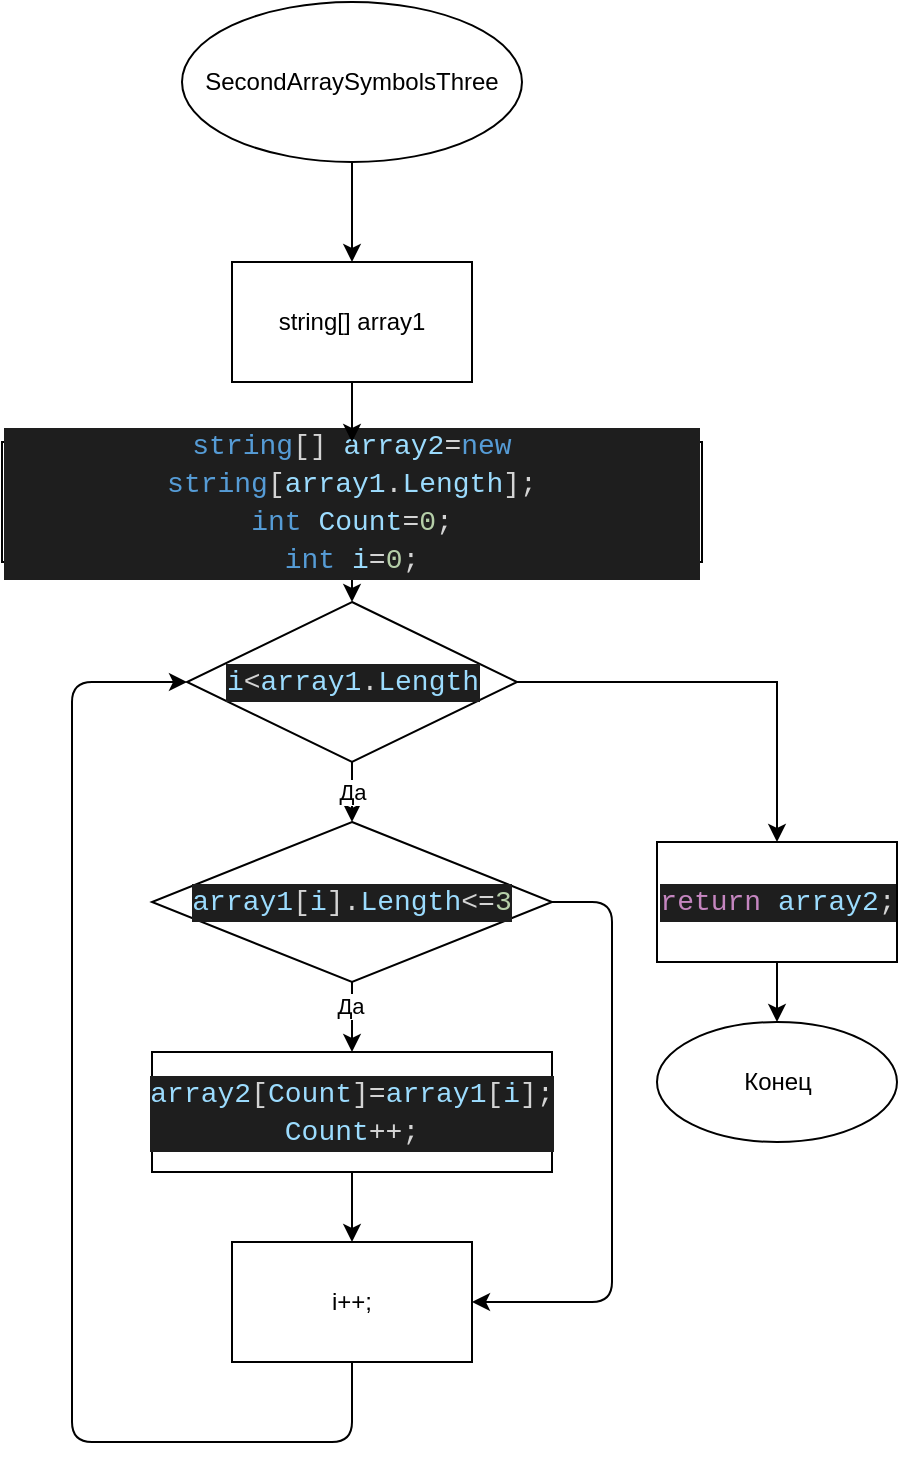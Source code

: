 <mxfile version="19.0.3" type="device"><diagram id="EOfCW6y4dp-Qstsl7CoB" name="Страница 1"><mxGraphModel dx="1102" dy="865" grid="1" gridSize="10" guides="1" tooltips="1" connect="1" arrows="1" fold="1" page="1" pageScale="1" pageWidth="827" pageHeight="1169" math="0" shadow="0"><root><mxCell id="0"/><mxCell id="1" parent="0"/><mxCell id="6" value="" style="edgeStyle=none;html=1;" parent="1" source="2" target="5" edge="1"><mxGeometry relative="1" as="geometry"/></mxCell><mxCell id="2" value="&lt;div style=&quot;background-color: rgb(30 , 30 , 30) ; font-family: &amp;#34;consolas&amp;#34; , &amp;#34;courier new&amp;#34; , monospace ; font-size: 14px ; line-height: 19px&quot;&gt;&lt;div style=&quot;color: rgb(212 , 212 , 212)&quot;&gt;&lt;span style=&quot;color: #569cd6&quot;&gt;string&lt;/span&gt;[] &lt;span style=&quot;color: #9cdcfe&quot;&gt;array2&lt;/span&gt;=&lt;span style=&quot;color: #569cd6&quot;&gt;new&lt;/span&gt; &lt;span style=&quot;color: #569cd6&quot;&gt;string&lt;/span&gt;[&lt;span style=&quot;color: #9cdcfe&quot;&gt;array1&lt;/span&gt;.&lt;span style=&quot;color: #9cdcfe&quot;&gt;Length&lt;/span&gt;];&lt;/div&gt;&lt;div style=&quot;color: rgb(212 , 212 , 212)&quot;&gt;&lt;span style=&quot;color: #569cd6&quot;&gt;int&lt;/span&gt; &lt;span style=&quot;color: #9cdcfe&quot;&gt;Count&lt;/span&gt;=&lt;span style=&quot;color: #b5cea8&quot;&gt;0&lt;/span&gt;;&lt;/div&gt;&lt;div&gt;&lt;span style=&quot;color: rgb(86 , 156 , 214)&quot;&gt;int&lt;/span&gt;&lt;font color=&quot;#d4d4d4&quot;&gt;&amp;nbsp;&lt;/font&gt;&lt;font color=&quot;#9cdcfe&quot;&gt;i&lt;/font&gt;&lt;font color=&quot;#d4d4d4&quot;&gt;=&lt;/font&gt;&lt;span style=&quot;color: rgb(181 , 206 , 168)&quot;&gt;0&lt;/span&gt;&lt;font color=&quot;#d4d4d4&quot;&gt;;&lt;/font&gt;&lt;br&gt;&lt;/div&gt;&lt;/div&gt;" style="rounded=0;whiteSpace=wrap;html=1;" parent="1" vertex="1"><mxGeometry x="15" y="250" width="350" height="60" as="geometry"/></mxCell><mxCell id="25" value="" style="edgeStyle=none;html=1;" parent="1" source="3" target="24" edge="1"><mxGeometry relative="1" as="geometry"/></mxCell><mxCell id="3" value="&lt;span style=&quot;&quot;&gt;SecondArraySymbolsThree&lt;/span&gt;" style="ellipse;whiteSpace=wrap;html=1;" parent="1" vertex="1"><mxGeometry x="105" y="30" width="170" height="80" as="geometry"/></mxCell><mxCell id="10" value="Да" style="edgeStyle=none;html=1;" parent="1" source="5" target="9" edge="1"><mxGeometry relative="1" as="geometry"/></mxCell><mxCell id="t7JL850WweSqxjyB0Cj1-26" style="edgeStyle=orthogonalEdgeStyle;rounded=0;orthogonalLoop=1;jettySize=auto;html=1;entryX=0.5;entryY=0;entryDx=0;entryDy=0;" edge="1" parent="1" source="5" target="20"><mxGeometry relative="1" as="geometry"/></mxCell><mxCell id="5" value="&lt;div style=&quot;color: rgb(212 , 212 , 212) ; background-color: rgb(30 , 30 , 30) ; font-family: &amp;#34;consolas&amp;#34; , &amp;#34;courier new&amp;#34; , monospace ; font-size: 14px ; line-height: 19px&quot;&gt;&lt;span style=&quot;color: #9cdcfe&quot;&gt;i&lt;/span&gt;&amp;lt;&lt;span style=&quot;color: #9cdcfe&quot;&gt;array1&lt;/span&gt;.&lt;span style=&quot;color: #9cdcfe&quot;&gt;Length&lt;/span&gt;&lt;/div&gt;" style="rhombus;whiteSpace=wrap;html=1;" parent="1" vertex="1"><mxGeometry x="107.5" y="330" width="165" height="80" as="geometry"/></mxCell><mxCell id="12" value="" style="edgeStyle=none;html=1;" parent="1" source="9" target="11" edge="1"><mxGeometry relative="1" as="geometry"/></mxCell><mxCell id="13" value="Да" style="edgeLabel;html=1;align=center;verticalAlign=middle;resizable=0;points=[];" parent="12" vertex="1" connectable="0"><mxGeometry x="-0.323" y="-1" relative="1" as="geometry"><mxPoint as="offset"/></mxGeometry></mxCell><mxCell id="16" style="edgeStyle=none;html=1;entryX=1;entryY=0.5;entryDx=0;entryDy=0;exitX=1;exitY=0.5;exitDx=0;exitDy=0;" parent="1" source="9" target="14" edge="1"><mxGeometry relative="1" as="geometry"><Array as="points"><mxPoint x="320" y="480"/><mxPoint x="320" y="680"/></Array></mxGeometry></mxCell><mxCell id="9" value="&lt;div style=&quot;color: rgb(212 , 212 , 212) ; background-color: rgb(30 , 30 , 30) ; font-family: &amp;#34;consolas&amp;#34; , &amp;#34;courier new&amp;#34; , monospace ; font-size: 14px ; line-height: 19px&quot;&gt;&lt;div style=&quot;font-family: &amp;#34;consolas&amp;#34; , &amp;#34;courier new&amp;#34; , monospace ; line-height: 19px&quot;&gt;&lt;span style=&quot;color: #9cdcfe&quot;&gt;array1&lt;/span&gt;[&lt;span style=&quot;color: #9cdcfe&quot;&gt;i&lt;/span&gt;].&lt;span style=&quot;color: #9cdcfe&quot;&gt;Length&lt;/span&gt;&amp;lt;=&lt;span style=&quot;color: #b5cea8&quot;&gt;3&lt;/span&gt;&lt;/div&gt;&lt;/div&gt;" style="rhombus;whiteSpace=wrap;html=1;" parent="1" vertex="1"><mxGeometry x="90" y="440" width="200" height="80" as="geometry"/></mxCell><mxCell id="15" value="" style="edgeStyle=none;html=1;" parent="1" source="11" target="14" edge="1"><mxGeometry relative="1" as="geometry"/></mxCell><mxCell id="11" value="&lt;div style=&quot;color: rgb(212 , 212 , 212) ; background-color: rgb(30 , 30 , 30) ; font-family: &amp;#34;consolas&amp;#34; , &amp;#34;courier new&amp;#34; , monospace ; font-size: 14px ; line-height: 19px&quot;&gt;&lt;span style=&quot;color: #9cdcfe&quot;&gt;array2&lt;/span&gt;[&lt;span style=&quot;color: #9cdcfe&quot;&gt;Count&lt;/span&gt;]=&lt;span style=&quot;color: #9cdcfe&quot;&gt;array1&lt;/span&gt;[&lt;span style=&quot;color: #9cdcfe&quot;&gt;i&lt;/span&gt;];&lt;/div&gt;&lt;div style=&quot;color: rgb(212 , 212 , 212) ; background-color: rgb(30 , 30 , 30) ; font-family: &amp;#34;consolas&amp;#34; , &amp;#34;courier new&amp;#34; , monospace ; font-size: 14px ; line-height: 19px&quot;&gt;&lt;span style=&quot;font-family: &amp;#34;consolas&amp;#34; , &amp;#34;courier new&amp;#34; , monospace ; color: rgb(156 , 220 , 254)&quot;&gt;Count&lt;/span&gt;&lt;span style=&quot;font-family: &amp;#34;consolas&amp;#34; , &amp;#34;courier new&amp;#34; , monospace&quot;&gt;++&lt;/span&gt;&lt;span style=&quot;font-family: &amp;#34;consolas&amp;#34; , &amp;#34;courier new&amp;#34; , monospace&quot;&gt;;&lt;/span&gt;&lt;/div&gt;" style="whiteSpace=wrap;html=1;" parent="1" vertex="1"><mxGeometry x="90" y="555" width="200" height="60" as="geometry"/></mxCell><mxCell id="17" style="edgeStyle=none;html=1;exitX=0.5;exitY=1;exitDx=0;exitDy=0;entryX=0;entryY=0.5;entryDx=0;entryDy=0;" parent="1" source="14" target="5" edge="1"><mxGeometry relative="1" as="geometry"><Array as="points"><mxPoint x="190" y="750"/><mxPoint x="50" y="750"/><mxPoint x="50" y="370"/></Array></mxGeometry></mxCell><mxCell id="14" value="i++;" style="whiteSpace=wrap;html=1;" parent="1" vertex="1"><mxGeometry x="130" y="650" width="120" height="60" as="geometry"/></mxCell><mxCell id="23" value="" style="edgeStyle=none;html=1;" parent="1" source="20" target="22" edge="1"><mxGeometry relative="1" as="geometry"/></mxCell><mxCell id="20" value="&lt;div style=&quot;color: rgb(212 , 212 , 212) ; background-color: rgb(30 , 30 , 30) ; font-family: &amp;#34;consolas&amp;#34; , &amp;#34;courier new&amp;#34; , monospace ; font-size: 14px ; line-height: 19px&quot;&gt;&lt;span style=&quot;color: #c586c0&quot;&gt;return&lt;/span&gt; &lt;span style=&quot;color: #9cdcfe&quot;&gt;array2&lt;/span&gt;;&lt;/div&gt;" style="whiteSpace=wrap;html=1;" parent="1" vertex="1"><mxGeometry x="342.5" y="450" width="120" height="60" as="geometry"/></mxCell><mxCell id="22" value="Конец" style="ellipse;whiteSpace=wrap;html=1;" parent="1" vertex="1"><mxGeometry x="342.5" y="540" width="120" height="60" as="geometry"/></mxCell><mxCell id="26" value="" style="edgeStyle=none;html=1;" parent="1" source="24" target="2" edge="1"><mxGeometry relative="1" as="geometry"/></mxCell><mxCell id="24" value="string[] array1" style="whiteSpace=wrap;html=1;" parent="1" vertex="1"><mxGeometry x="130" y="160" width="120" height="60" as="geometry"/></mxCell></root></mxGraphModel></diagram></mxfile>